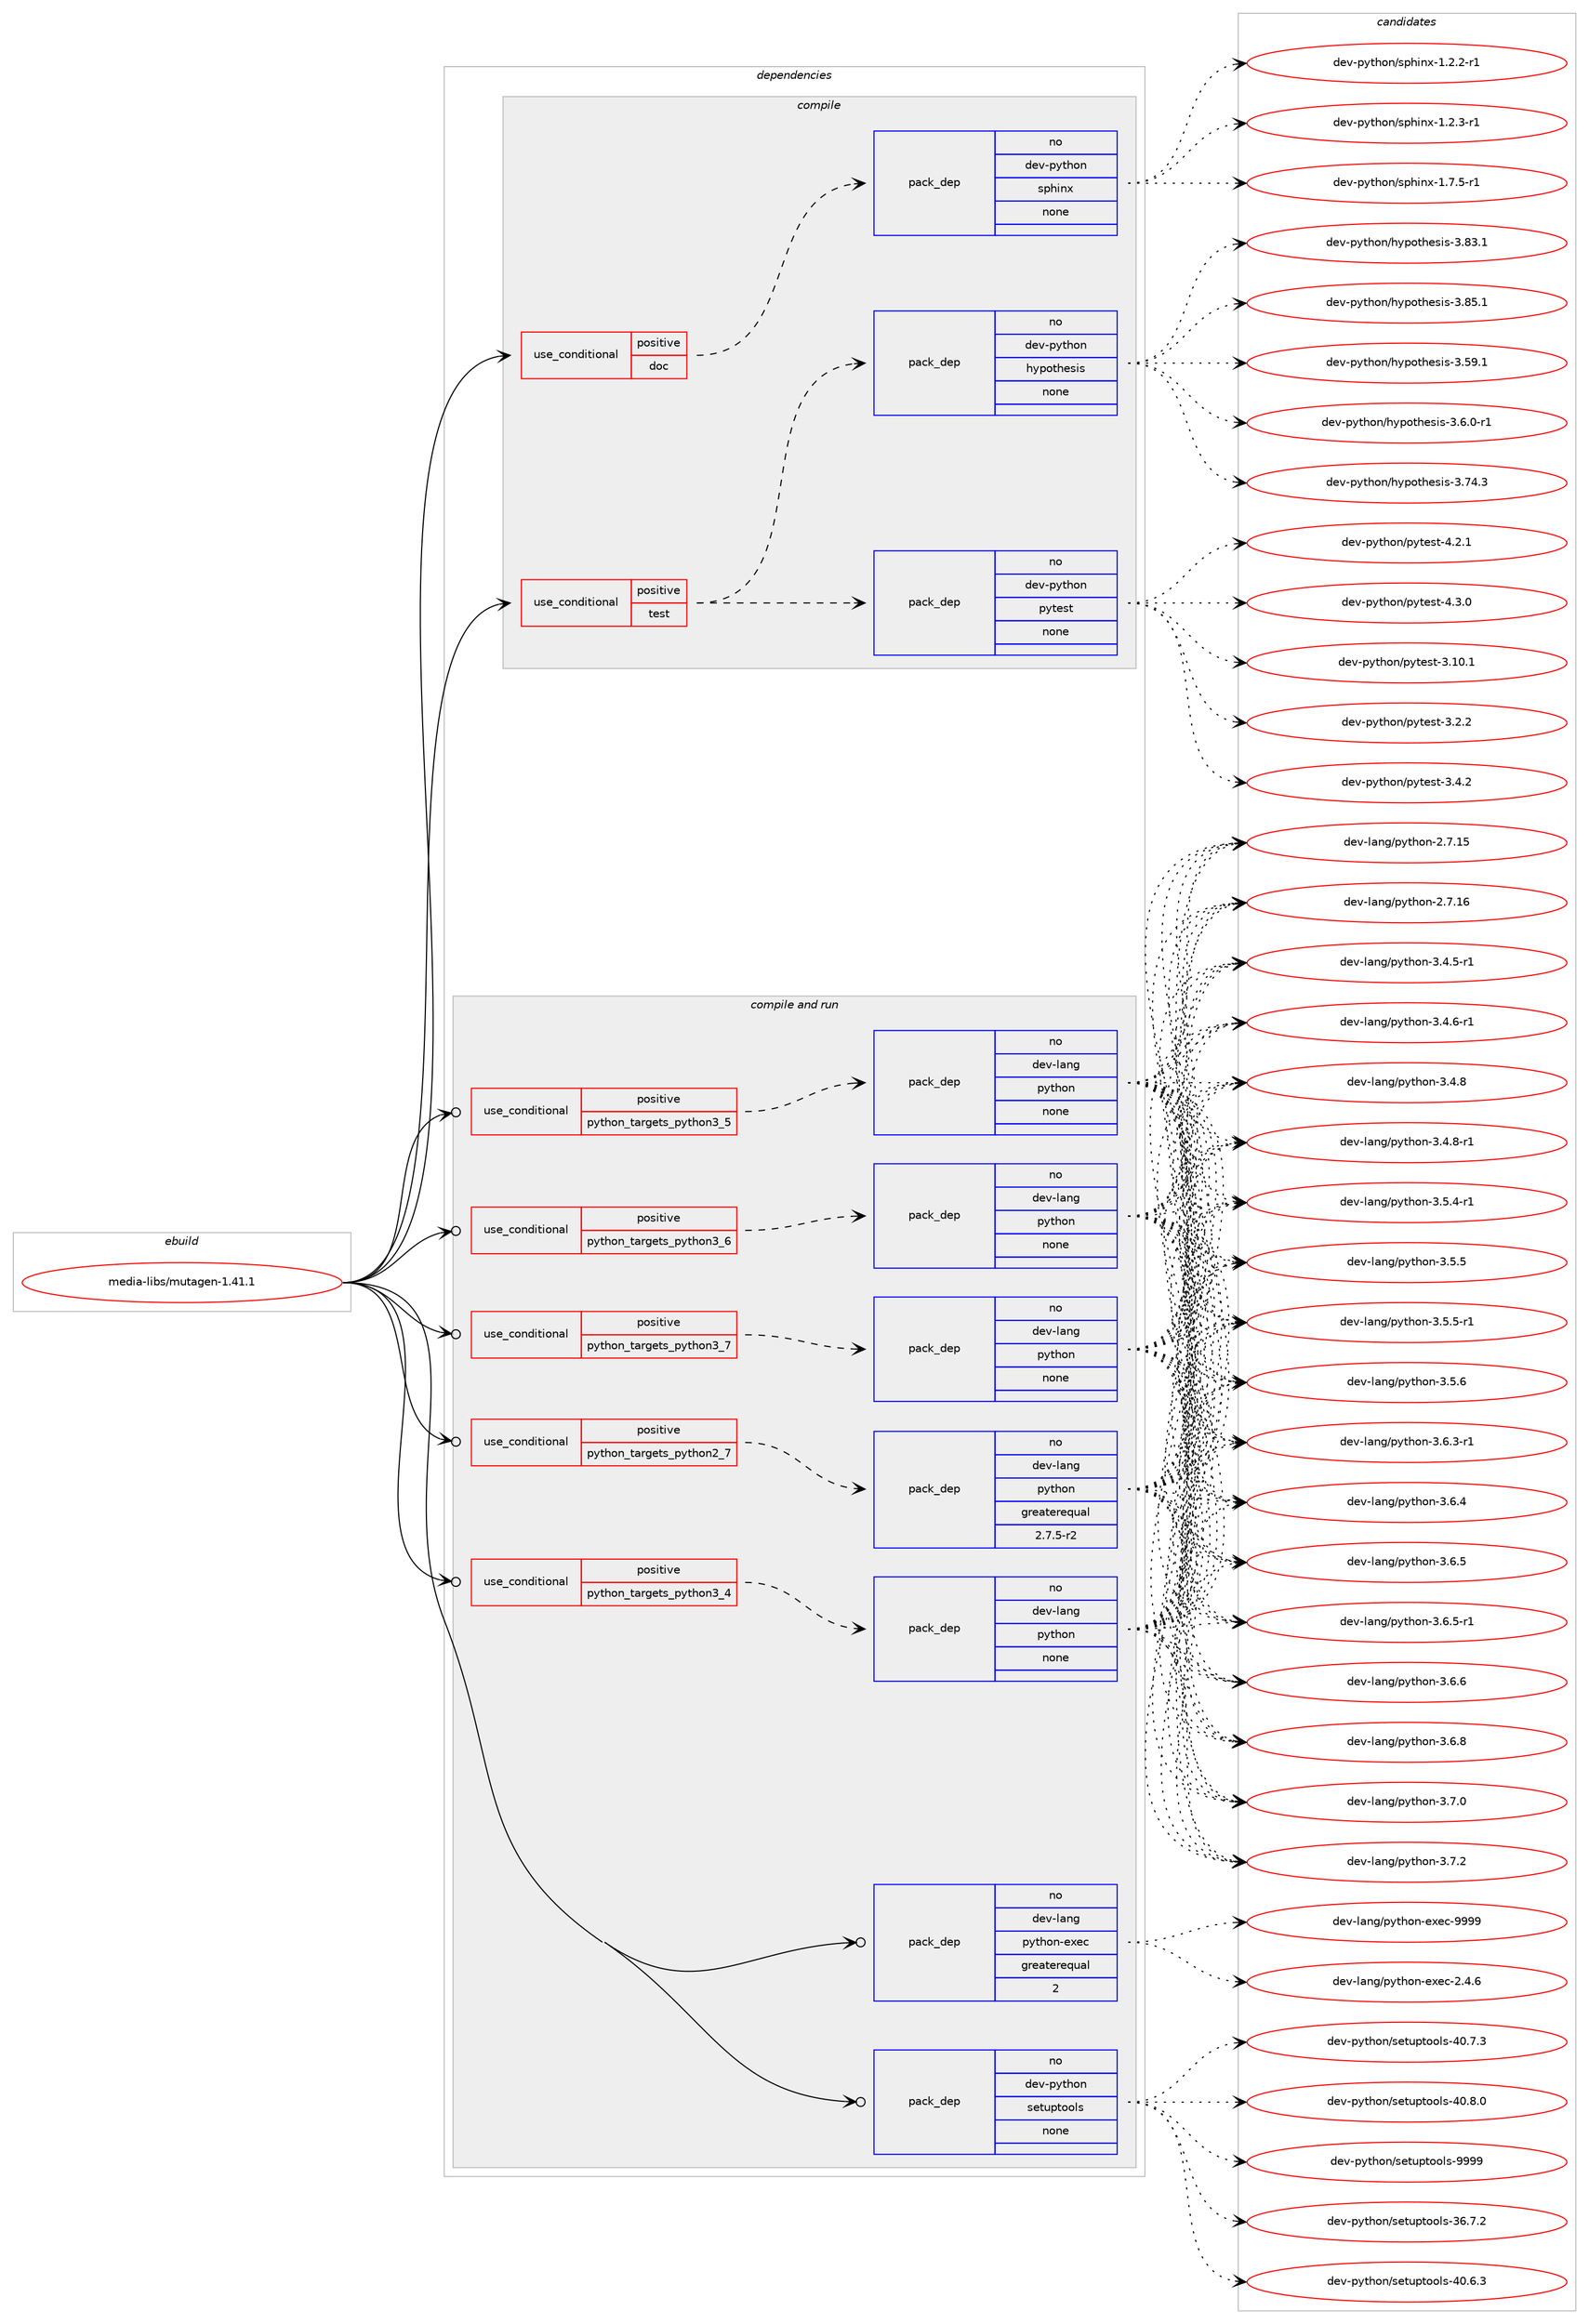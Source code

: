 digraph prolog {

# *************
# Graph options
# *************

newrank=true;
concentrate=true;
compound=true;
graph [rankdir=LR,fontname=Helvetica,fontsize=10,ranksep=1.5];#, ranksep=2.5, nodesep=0.2];
edge  [arrowhead=vee];
node  [fontname=Helvetica,fontsize=10];

# **********
# The ebuild
# **********

subgraph cluster_leftcol {
color=gray;
rank=same;
label=<<i>ebuild</i>>;
id [label="media-libs/mutagen-1.41.1", color=red, width=4, href="../media-libs/mutagen-1.41.1.svg"];
}

# ****************
# The dependencies
# ****************

subgraph cluster_midcol {
color=gray;
label=<<i>dependencies</i>>;
subgraph cluster_compile {
fillcolor="#eeeeee";
style=filled;
label=<<i>compile</i>>;
subgraph cond435502 {
dependency1616704 [label=<<TABLE BORDER="0" CELLBORDER="1" CELLSPACING="0" CELLPADDING="4"><TR><TD ROWSPAN="3" CELLPADDING="10">use_conditional</TD></TR><TR><TD>positive</TD></TR><TR><TD>doc</TD></TR></TABLE>>, shape=none, color=red];
subgraph pack1155162 {
dependency1616705 [label=<<TABLE BORDER="0" CELLBORDER="1" CELLSPACING="0" CELLPADDING="4" WIDTH="220"><TR><TD ROWSPAN="6" CELLPADDING="30">pack_dep</TD></TR><TR><TD WIDTH="110">no</TD></TR><TR><TD>dev-python</TD></TR><TR><TD>sphinx</TD></TR><TR><TD>none</TD></TR><TR><TD></TD></TR></TABLE>>, shape=none, color=blue];
}
dependency1616704:e -> dependency1616705:w [weight=20,style="dashed",arrowhead="vee"];
}
id:e -> dependency1616704:w [weight=20,style="solid",arrowhead="vee"];
subgraph cond435503 {
dependency1616706 [label=<<TABLE BORDER="0" CELLBORDER="1" CELLSPACING="0" CELLPADDING="4"><TR><TD ROWSPAN="3" CELLPADDING="10">use_conditional</TD></TR><TR><TD>positive</TD></TR><TR><TD>test</TD></TR></TABLE>>, shape=none, color=red];
subgraph pack1155163 {
dependency1616707 [label=<<TABLE BORDER="0" CELLBORDER="1" CELLSPACING="0" CELLPADDING="4" WIDTH="220"><TR><TD ROWSPAN="6" CELLPADDING="30">pack_dep</TD></TR><TR><TD WIDTH="110">no</TD></TR><TR><TD>dev-python</TD></TR><TR><TD>hypothesis</TD></TR><TR><TD>none</TD></TR><TR><TD></TD></TR></TABLE>>, shape=none, color=blue];
}
dependency1616706:e -> dependency1616707:w [weight=20,style="dashed",arrowhead="vee"];
subgraph pack1155164 {
dependency1616708 [label=<<TABLE BORDER="0" CELLBORDER="1" CELLSPACING="0" CELLPADDING="4" WIDTH="220"><TR><TD ROWSPAN="6" CELLPADDING="30">pack_dep</TD></TR><TR><TD WIDTH="110">no</TD></TR><TR><TD>dev-python</TD></TR><TR><TD>pytest</TD></TR><TR><TD>none</TD></TR><TR><TD></TD></TR></TABLE>>, shape=none, color=blue];
}
dependency1616706:e -> dependency1616708:w [weight=20,style="dashed",arrowhead="vee"];
}
id:e -> dependency1616706:w [weight=20,style="solid",arrowhead="vee"];
}
subgraph cluster_compileandrun {
fillcolor="#eeeeee";
style=filled;
label=<<i>compile and run</i>>;
subgraph cond435504 {
dependency1616709 [label=<<TABLE BORDER="0" CELLBORDER="1" CELLSPACING="0" CELLPADDING="4"><TR><TD ROWSPAN="3" CELLPADDING="10">use_conditional</TD></TR><TR><TD>positive</TD></TR><TR><TD>python_targets_python2_7</TD></TR></TABLE>>, shape=none, color=red];
subgraph pack1155165 {
dependency1616710 [label=<<TABLE BORDER="0" CELLBORDER="1" CELLSPACING="0" CELLPADDING="4" WIDTH="220"><TR><TD ROWSPAN="6" CELLPADDING="30">pack_dep</TD></TR><TR><TD WIDTH="110">no</TD></TR><TR><TD>dev-lang</TD></TR><TR><TD>python</TD></TR><TR><TD>greaterequal</TD></TR><TR><TD>2.7.5-r2</TD></TR></TABLE>>, shape=none, color=blue];
}
dependency1616709:e -> dependency1616710:w [weight=20,style="dashed",arrowhead="vee"];
}
id:e -> dependency1616709:w [weight=20,style="solid",arrowhead="odotvee"];
subgraph cond435505 {
dependency1616711 [label=<<TABLE BORDER="0" CELLBORDER="1" CELLSPACING="0" CELLPADDING="4"><TR><TD ROWSPAN="3" CELLPADDING="10">use_conditional</TD></TR><TR><TD>positive</TD></TR><TR><TD>python_targets_python3_4</TD></TR></TABLE>>, shape=none, color=red];
subgraph pack1155166 {
dependency1616712 [label=<<TABLE BORDER="0" CELLBORDER="1" CELLSPACING="0" CELLPADDING="4" WIDTH="220"><TR><TD ROWSPAN="6" CELLPADDING="30">pack_dep</TD></TR><TR><TD WIDTH="110">no</TD></TR><TR><TD>dev-lang</TD></TR><TR><TD>python</TD></TR><TR><TD>none</TD></TR><TR><TD></TD></TR></TABLE>>, shape=none, color=blue];
}
dependency1616711:e -> dependency1616712:w [weight=20,style="dashed",arrowhead="vee"];
}
id:e -> dependency1616711:w [weight=20,style="solid",arrowhead="odotvee"];
subgraph cond435506 {
dependency1616713 [label=<<TABLE BORDER="0" CELLBORDER="1" CELLSPACING="0" CELLPADDING="4"><TR><TD ROWSPAN="3" CELLPADDING="10">use_conditional</TD></TR><TR><TD>positive</TD></TR><TR><TD>python_targets_python3_5</TD></TR></TABLE>>, shape=none, color=red];
subgraph pack1155167 {
dependency1616714 [label=<<TABLE BORDER="0" CELLBORDER="1" CELLSPACING="0" CELLPADDING="4" WIDTH="220"><TR><TD ROWSPAN="6" CELLPADDING="30">pack_dep</TD></TR><TR><TD WIDTH="110">no</TD></TR><TR><TD>dev-lang</TD></TR><TR><TD>python</TD></TR><TR><TD>none</TD></TR><TR><TD></TD></TR></TABLE>>, shape=none, color=blue];
}
dependency1616713:e -> dependency1616714:w [weight=20,style="dashed",arrowhead="vee"];
}
id:e -> dependency1616713:w [weight=20,style="solid",arrowhead="odotvee"];
subgraph cond435507 {
dependency1616715 [label=<<TABLE BORDER="0" CELLBORDER="1" CELLSPACING="0" CELLPADDING="4"><TR><TD ROWSPAN="3" CELLPADDING="10">use_conditional</TD></TR><TR><TD>positive</TD></TR><TR><TD>python_targets_python3_6</TD></TR></TABLE>>, shape=none, color=red];
subgraph pack1155168 {
dependency1616716 [label=<<TABLE BORDER="0" CELLBORDER="1" CELLSPACING="0" CELLPADDING="4" WIDTH="220"><TR><TD ROWSPAN="6" CELLPADDING="30">pack_dep</TD></TR><TR><TD WIDTH="110">no</TD></TR><TR><TD>dev-lang</TD></TR><TR><TD>python</TD></TR><TR><TD>none</TD></TR><TR><TD></TD></TR></TABLE>>, shape=none, color=blue];
}
dependency1616715:e -> dependency1616716:w [weight=20,style="dashed",arrowhead="vee"];
}
id:e -> dependency1616715:w [weight=20,style="solid",arrowhead="odotvee"];
subgraph cond435508 {
dependency1616717 [label=<<TABLE BORDER="0" CELLBORDER="1" CELLSPACING="0" CELLPADDING="4"><TR><TD ROWSPAN="3" CELLPADDING="10">use_conditional</TD></TR><TR><TD>positive</TD></TR><TR><TD>python_targets_python3_7</TD></TR></TABLE>>, shape=none, color=red];
subgraph pack1155169 {
dependency1616718 [label=<<TABLE BORDER="0" CELLBORDER="1" CELLSPACING="0" CELLPADDING="4" WIDTH="220"><TR><TD ROWSPAN="6" CELLPADDING="30">pack_dep</TD></TR><TR><TD WIDTH="110">no</TD></TR><TR><TD>dev-lang</TD></TR><TR><TD>python</TD></TR><TR><TD>none</TD></TR><TR><TD></TD></TR></TABLE>>, shape=none, color=blue];
}
dependency1616717:e -> dependency1616718:w [weight=20,style="dashed",arrowhead="vee"];
}
id:e -> dependency1616717:w [weight=20,style="solid",arrowhead="odotvee"];
subgraph pack1155170 {
dependency1616719 [label=<<TABLE BORDER="0" CELLBORDER="1" CELLSPACING="0" CELLPADDING="4" WIDTH="220"><TR><TD ROWSPAN="6" CELLPADDING="30">pack_dep</TD></TR><TR><TD WIDTH="110">no</TD></TR><TR><TD>dev-lang</TD></TR><TR><TD>python-exec</TD></TR><TR><TD>greaterequal</TD></TR><TR><TD>2</TD></TR></TABLE>>, shape=none, color=blue];
}
id:e -> dependency1616719:w [weight=20,style="solid",arrowhead="odotvee"];
subgraph pack1155171 {
dependency1616720 [label=<<TABLE BORDER="0" CELLBORDER="1" CELLSPACING="0" CELLPADDING="4" WIDTH="220"><TR><TD ROWSPAN="6" CELLPADDING="30">pack_dep</TD></TR><TR><TD WIDTH="110">no</TD></TR><TR><TD>dev-python</TD></TR><TR><TD>setuptools</TD></TR><TR><TD>none</TD></TR><TR><TD></TD></TR></TABLE>>, shape=none, color=blue];
}
id:e -> dependency1616720:w [weight=20,style="solid",arrowhead="odotvee"];
}
subgraph cluster_run {
fillcolor="#eeeeee";
style=filled;
label=<<i>run</i>>;
}
}

# **************
# The candidates
# **************

subgraph cluster_choices {
rank=same;
color=gray;
label=<<i>candidates</i>>;

subgraph choice1155162 {
color=black;
nodesep=1;
choice10010111845112121116104111110471151121041051101204549465046504511449 [label="dev-python/sphinx-1.2.2-r1", color=red, width=4,href="../dev-python/sphinx-1.2.2-r1.svg"];
choice10010111845112121116104111110471151121041051101204549465046514511449 [label="dev-python/sphinx-1.2.3-r1", color=red, width=4,href="../dev-python/sphinx-1.2.3-r1.svg"];
choice10010111845112121116104111110471151121041051101204549465546534511449 [label="dev-python/sphinx-1.7.5-r1", color=red, width=4,href="../dev-python/sphinx-1.7.5-r1.svg"];
dependency1616705:e -> choice10010111845112121116104111110471151121041051101204549465046504511449:w [style=dotted,weight="100"];
dependency1616705:e -> choice10010111845112121116104111110471151121041051101204549465046514511449:w [style=dotted,weight="100"];
dependency1616705:e -> choice10010111845112121116104111110471151121041051101204549465546534511449:w [style=dotted,weight="100"];
}
subgraph choice1155163 {
color=black;
nodesep=1;
choice100101118451121211161041111104710412111211111610410111510511545514653574649 [label="dev-python/hypothesis-3.59.1", color=red, width=4,href="../dev-python/hypothesis-3.59.1.svg"];
choice10010111845112121116104111110471041211121111161041011151051154551465446484511449 [label="dev-python/hypothesis-3.6.0-r1", color=red, width=4,href="../dev-python/hypothesis-3.6.0-r1.svg"];
choice100101118451121211161041111104710412111211111610410111510511545514655524651 [label="dev-python/hypothesis-3.74.3", color=red, width=4,href="../dev-python/hypothesis-3.74.3.svg"];
choice100101118451121211161041111104710412111211111610410111510511545514656514649 [label="dev-python/hypothesis-3.83.1", color=red, width=4,href="../dev-python/hypothesis-3.83.1.svg"];
choice100101118451121211161041111104710412111211111610410111510511545514656534649 [label="dev-python/hypothesis-3.85.1", color=red, width=4,href="../dev-python/hypothesis-3.85.1.svg"];
dependency1616707:e -> choice100101118451121211161041111104710412111211111610410111510511545514653574649:w [style=dotted,weight="100"];
dependency1616707:e -> choice10010111845112121116104111110471041211121111161041011151051154551465446484511449:w [style=dotted,weight="100"];
dependency1616707:e -> choice100101118451121211161041111104710412111211111610410111510511545514655524651:w [style=dotted,weight="100"];
dependency1616707:e -> choice100101118451121211161041111104710412111211111610410111510511545514656514649:w [style=dotted,weight="100"];
dependency1616707:e -> choice100101118451121211161041111104710412111211111610410111510511545514656534649:w [style=dotted,weight="100"];
}
subgraph choice1155164 {
color=black;
nodesep=1;
choice100101118451121211161041111104711212111610111511645514649484649 [label="dev-python/pytest-3.10.1", color=red, width=4,href="../dev-python/pytest-3.10.1.svg"];
choice1001011184511212111610411111047112121116101115116455146504650 [label="dev-python/pytest-3.2.2", color=red, width=4,href="../dev-python/pytest-3.2.2.svg"];
choice1001011184511212111610411111047112121116101115116455146524650 [label="dev-python/pytest-3.4.2", color=red, width=4,href="../dev-python/pytest-3.4.2.svg"];
choice1001011184511212111610411111047112121116101115116455246504649 [label="dev-python/pytest-4.2.1", color=red, width=4,href="../dev-python/pytest-4.2.1.svg"];
choice1001011184511212111610411111047112121116101115116455246514648 [label="dev-python/pytest-4.3.0", color=red, width=4,href="../dev-python/pytest-4.3.0.svg"];
dependency1616708:e -> choice100101118451121211161041111104711212111610111511645514649484649:w [style=dotted,weight="100"];
dependency1616708:e -> choice1001011184511212111610411111047112121116101115116455146504650:w [style=dotted,weight="100"];
dependency1616708:e -> choice1001011184511212111610411111047112121116101115116455146524650:w [style=dotted,weight="100"];
dependency1616708:e -> choice1001011184511212111610411111047112121116101115116455246504649:w [style=dotted,weight="100"];
dependency1616708:e -> choice1001011184511212111610411111047112121116101115116455246514648:w [style=dotted,weight="100"];
}
subgraph choice1155165 {
color=black;
nodesep=1;
choice10010111845108971101034711212111610411111045504655464953 [label="dev-lang/python-2.7.15", color=red, width=4,href="../dev-lang/python-2.7.15.svg"];
choice10010111845108971101034711212111610411111045504655464954 [label="dev-lang/python-2.7.16", color=red, width=4,href="../dev-lang/python-2.7.16.svg"];
choice1001011184510897110103471121211161041111104551465246534511449 [label="dev-lang/python-3.4.5-r1", color=red, width=4,href="../dev-lang/python-3.4.5-r1.svg"];
choice1001011184510897110103471121211161041111104551465246544511449 [label="dev-lang/python-3.4.6-r1", color=red, width=4,href="../dev-lang/python-3.4.6-r1.svg"];
choice100101118451089711010347112121116104111110455146524656 [label="dev-lang/python-3.4.8", color=red, width=4,href="../dev-lang/python-3.4.8.svg"];
choice1001011184510897110103471121211161041111104551465246564511449 [label="dev-lang/python-3.4.8-r1", color=red, width=4,href="../dev-lang/python-3.4.8-r1.svg"];
choice1001011184510897110103471121211161041111104551465346524511449 [label="dev-lang/python-3.5.4-r1", color=red, width=4,href="../dev-lang/python-3.5.4-r1.svg"];
choice100101118451089711010347112121116104111110455146534653 [label="dev-lang/python-3.5.5", color=red, width=4,href="../dev-lang/python-3.5.5.svg"];
choice1001011184510897110103471121211161041111104551465346534511449 [label="dev-lang/python-3.5.5-r1", color=red, width=4,href="../dev-lang/python-3.5.5-r1.svg"];
choice100101118451089711010347112121116104111110455146534654 [label="dev-lang/python-3.5.6", color=red, width=4,href="../dev-lang/python-3.5.6.svg"];
choice1001011184510897110103471121211161041111104551465446514511449 [label="dev-lang/python-3.6.3-r1", color=red, width=4,href="../dev-lang/python-3.6.3-r1.svg"];
choice100101118451089711010347112121116104111110455146544652 [label="dev-lang/python-3.6.4", color=red, width=4,href="../dev-lang/python-3.6.4.svg"];
choice100101118451089711010347112121116104111110455146544653 [label="dev-lang/python-3.6.5", color=red, width=4,href="../dev-lang/python-3.6.5.svg"];
choice1001011184510897110103471121211161041111104551465446534511449 [label="dev-lang/python-3.6.5-r1", color=red, width=4,href="../dev-lang/python-3.6.5-r1.svg"];
choice100101118451089711010347112121116104111110455146544654 [label="dev-lang/python-3.6.6", color=red, width=4,href="../dev-lang/python-3.6.6.svg"];
choice100101118451089711010347112121116104111110455146544656 [label="dev-lang/python-3.6.8", color=red, width=4,href="../dev-lang/python-3.6.8.svg"];
choice100101118451089711010347112121116104111110455146554648 [label="dev-lang/python-3.7.0", color=red, width=4,href="../dev-lang/python-3.7.0.svg"];
choice100101118451089711010347112121116104111110455146554650 [label="dev-lang/python-3.7.2", color=red, width=4,href="../dev-lang/python-3.7.2.svg"];
dependency1616710:e -> choice10010111845108971101034711212111610411111045504655464953:w [style=dotted,weight="100"];
dependency1616710:e -> choice10010111845108971101034711212111610411111045504655464954:w [style=dotted,weight="100"];
dependency1616710:e -> choice1001011184510897110103471121211161041111104551465246534511449:w [style=dotted,weight="100"];
dependency1616710:e -> choice1001011184510897110103471121211161041111104551465246544511449:w [style=dotted,weight="100"];
dependency1616710:e -> choice100101118451089711010347112121116104111110455146524656:w [style=dotted,weight="100"];
dependency1616710:e -> choice1001011184510897110103471121211161041111104551465246564511449:w [style=dotted,weight="100"];
dependency1616710:e -> choice1001011184510897110103471121211161041111104551465346524511449:w [style=dotted,weight="100"];
dependency1616710:e -> choice100101118451089711010347112121116104111110455146534653:w [style=dotted,weight="100"];
dependency1616710:e -> choice1001011184510897110103471121211161041111104551465346534511449:w [style=dotted,weight="100"];
dependency1616710:e -> choice100101118451089711010347112121116104111110455146534654:w [style=dotted,weight="100"];
dependency1616710:e -> choice1001011184510897110103471121211161041111104551465446514511449:w [style=dotted,weight="100"];
dependency1616710:e -> choice100101118451089711010347112121116104111110455146544652:w [style=dotted,weight="100"];
dependency1616710:e -> choice100101118451089711010347112121116104111110455146544653:w [style=dotted,weight="100"];
dependency1616710:e -> choice1001011184510897110103471121211161041111104551465446534511449:w [style=dotted,weight="100"];
dependency1616710:e -> choice100101118451089711010347112121116104111110455146544654:w [style=dotted,weight="100"];
dependency1616710:e -> choice100101118451089711010347112121116104111110455146544656:w [style=dotted,weight="100"];
dependency1616710:e -> choice100101118451089711010347112121116104111110455146554648:w [style=dotted,weight="100"];
dependency1616710:e -> choice100101118451089711010347112121116104111110455146554650:w [style=dotted,weight="100"];
}
subgraph choice1155166 {
color=black;
nodesep=1;
choice10010111845108971101034711212111610411111045504655464953 [label="dev-lang/python-2.7.15", color=red, width=4,href="../dev-lang/python-2.7.15.svg"];
choice10010111845108971101034711212111610411111045504655464954 [label="dev-lang/python-2.7.16", color=red, width=4,href="../dev-lang/python-2.7.16.svg"];
choice1001011184510897110103471121211161041111104551465246534511449 [label="dev-lang/python-3.4.5-r1", color=red, width=4,href="../dev-lang/python-3.4.5-r1.svg"];
choice1001011184510897110103471121211161041111104551465246544511449 [label="dev-lang/python-3.4.6-r1", color=red, width=4,href="../dev-lang/python-3.4.6-r1.svg"];
choice100101118451089711010347112121116104111110455146524656 [label="dev-lang/python-3.4.8", color=red, width=4,href="../dev-lang/python-3.4.8.svg"];
choice1001011184510897110103471121211161041111104551465246564511449 [label="dev-lang/python-3.4.8-r1", color=red, width=4,href="../dev-lang/python-3.4.8-r1.svg"];
choice1001011184510897110103471121211161041111104551465346524511449 [label="dev-lang/python-3.5.4-r1", color=red, width=4,href="../dev-lang/python-3.5.4-r1.svg"];
choice100101118451089711010347112121116104111110455146534653 [label="dev-lang/python-3.5.5", color=red, width=4,href="../dev-lang/python-3.5.5.svg"];
choice1001011184510897110103471121211161041111104551465346534511449 [label="dev-lang/python-3.5.5-r1", color=red, width=4,href="../dev-lang/python-3.5.5-r1.svg"];
choice100101118451089711010347112121116104111110455146534654 [label="dev-lang/python-3.5.6", color=red, width=4,href="../dev-lang/python-3.5.6.svg"];
choice1001011184510897110103471121211161041111104551465446514511449 [label="dev-lang/python-3.6.3-r1", color=red, width=4,href="../dev-lang/python-3.6.3-r1.svg"];
choice100101118451089711010347112121116104111110455146544652 [label="dev-lang/python-3.6.4", color=red, width=4,href="../dev-lang/python-3.6.4.svg"];
choice100101118451089711010347112121116104111110455146544653 [label="dev-lang/python-3.6.5", color=red, width=4,href="../dev-lang/python-3.6.5.svg"];
choice1001011184510897110103471121211161041111104551465446534511449 [label="dev-lang/python-3.6.5-r1", color=red, width=4,href="../dev-lang/python-3.6.5-r1.svg"];
choice100101118451089711010347112121116104111110455146544654 [label="dev-lang/python-3.6.6", color=red, width=4,href="../dev-lang/python-3.6.6.svg"];
choice100101118451089711010347112121116104111110455146544656 [label="dev-lang/python-3.6.8", color=red, width=4,href="../dev-lang/python-3.6.8.svg"];
choice100101118451089711010347112121116104111110455146554648 [label="dev-lang/python-3.7.0", color=red, width=4,href="../dev-lang/python-3.7.0.svg"];
choice100101118451089711010347112121116104111110455146554650 [label="dev-lang/python-3.7.2", color=red, width=4,href="../dev-lang/python-3.7.2.svg"];
dependency1616712:e -> choice10010111845108971101034711212111610411111045504655464953:w [style=dotted,weight="100"];
dependency1616712:e -> choice10010111845108971101034711212111610411111045504655464954:w [style=dotted,weight="100"];
dependency1616712:e -> choice1001011184510897110103471121211161041111104551465246534511449:w [style=dotted,weight="100"];
dependency1616712:e -> choice1001011184510897110103471121211161041111104551465246544511449:w [style=dotted,weight="100"];
dependency1616712:e -> choice100101118451089711010347112121116104111110455146524656:w [style=dotted,weight="100"];
dependency1616712:e -> choice1001011184510897110103471121211161041111104551465246564511449:w [style=dotted,weight="100"];
dependency1616712:e -> choice1001011184510897110103471121211161041111104551465346524511449:w [style=dotted,weight="100"];
dependency1616712:e -> choice100101118451089711010347112121116104111110455146534653:w [style=dotted,weight="100"];
dependency1616712:e -> choice1001011184510897110103471121211161041111104551465346534511449:w [style=dotted,weight="100"];
dependency1616712:e -> choice100101118451089711010347112121116104111110455146534654:w [style=dotted,weight="100"];
dependency1616712:e -> choice1001011184510897110103471121211161041111104551465446514511449:w [style=dotted,weight="100"];
dependency1616712:e -> choice100101118451089711010347112121116104111110455146544652:w [style=dotted,weight="100"];
dependency1616712:e -> choice100101118451089711010347112121116104111110455146544653:w [style=dotted,weight="100"];
dependency1616712:e -> choice1001011184510897110103471121211161041111104551465446534511449:w [style=dotted,weight="100"];
dependency1616712:e -> choice100101118451089711010347112121116104111110455146544654:w [style=dotted,weight="100"];
dependency1616712:e -> choice100101118451089711010347112121116104111110455146544656:w [style=dotted,weight="100"];
dependency1616712:e -> choice100101118451089711010347112121116104111110455146554648:w [style=dotted,weight="100"];
dependency1616712:e -> choice100101118451089711010347112121116104111110455146554650:w [style=dotted,weight="100"];
}
subgraph choice1155167 {
color=black;
nodesep=1;
choice10010111845108971101034711212111610411111045504655464953 [label="dev-lang/python-2.7.15", color=red, width=4,href="../dev-lang/python-2.7.15.svg"];
choice10010111845108971101034711212111610411111045504655464954 [label="dev-lang/python-2.7.16", color=red, width=4,href="../dev-lang/python-2.7.16.svg"];
choice1001011184510897110103471121211161041111104551465246534511449 [label="dev-lang/python-3.4.5-r1", color=red, width=4,href="../dev-lang/python-3.4.5-r1.svg"];
choice1001011184510897110103471121211161041111104551465246544511449 [label="dev-lang/python-3.4.6-r1", color=red, width=4,href="../dev-lang/python-3.4.6-r1.svg"];
choice100101118451089711010347112121116104111110455146524656 [label="dev-lang/python-3.4.8", color=red, width=4,href="../dev-lang/python-3.4.8.svg"];
choice1001011184510897110103471121211161041111104551465246564511449 [label="dev-lang/python-3.4.8-r1", color=red, width=4,href="../dev-lang/python-3.4.8-r1.svg"];
choice1001011184510897110103471121211161041111104551465346524511449 [label="dev-lang/python-3.5.4-r1", color=red, width=4,href="../dev-lang/python-3.5.4-r1.svg"];
choice100101118451089711010347112121116104111110455146534653 [label="dev-lang/python-3.5.5", color=red, width=4,href="../dev-lang/python-3.5.5.svg"];
choice1001011184510897110103471121211161041111104551465346534511449 [label="dev-lang/python-3.5.5-r1", color=red, width=4,href="../dev-lang/python-3.5.5-r1.svg"];
choice100101118451089711010347112121116104111110455146534654 [label="dev-lang/python-3.5.6", color=red, width=4,href="../dev-lang/python-3.5.6.svg"];
choice1001011184510897110103471121211161041111104551465446514511449 [label="dev-lang/python-3.6.3-r1", color=red, width=4,href="../dev-lang/python-3.6.3-r1.svg"];
choice100101118451089711010347112121116104111110455146544652 [label="dev-lang/python-3.6.4", color=red, width=4,href="../dev-lang/python-3.6.4.svg"];
choice100101118451089711010347112121116104111110455146544653 [label="dev-lang/python-3.6.5", color=red, width=4,href="../dev-lang/python-3.6.5.svg"];
choice1001011184510897110103471121211161041111104551465446534511449 [label="dev-lang/python-3.6.5-r1", color=red, width=4,href="../dev-lang/python-3.6.5-r1.svg"];
choice100101118451089711010347112121116104111110455146544654 [label="dev-lang/python-3.6.6", color=red, width=4,href="../dev-lang/python-3.6.6.svg"];
choice100101118451089711010347112121116104111110455146544656 [label="dev-lang/python-3.6.8", color=red, width=4,href="../dev-lang/python-3.6.8.svg"];
choice100101118451089711010347112121116104111110455146554648 [label="dev-lang/python-3.7.0", color=red, width=4,href="../dev-lang/python-3.7.0.svg"];
choice100101118451089711010347112121116104111110455146554650 [label="dev-lang/python-3.7.2", color=red, width=4,href="../dev-lang/python-3.7.2.svg"];
dependency1616714:e -> choice10010111845108971101034711212111610411111045504655464953:w [style=dotted,weight="100"];
dependency1616714:e -> choice10010111845108971101034711212111610411111045504655464954:w [style=dotted,weight="100"];
dependency1616714:e -> choice1001011184510897110103471121211161041111104551465246534511449:w [style=dotted,weight="100"];
dependency1616714:e -> choice1001011184510897110103471121211161041111104551465246544511449:w [style=dotted,weight="100"];
dependency1616714:e -> choice100101118451089711010347112121116104111110455146524656:w [style=dotted,weight="100"];
dependency1616714:e -> choice1001011184510897110103471121211161041111104551465246564511449:w [style=dotted,weight="100"];
dependency1616714:e -> choice1001011184510897110103471121211161041111104551465346524511449:w [style=dotted,weight="100"];
dependency1616714:e -> choice100101118451089711010347112121116104111110455146534653:w [style=dotted,weight="100"];
dependency1616714:e -> choice1001011184510897110103471121211161041111104551465346534511449:w [style=dotted,weight="100"];
dependency1616714:e -> choice100101118451089711010347112121116104111110455146534654:w [style=dotted,weight="100"];
dependency1616714:e -> choice1001011184510897110103471121211161041111104551465446514511449:w [style=dotted,weight="100"];
dependency1616714:e -> choice100101118451089711010347112121116104111110455146544652:w [style=dotted,weight="100"];
dependency1616714:e -> choice100101118451089711010347112121116104111110455146544653:w [style=dotted,weight="100"];
dependency1616714:e -> choice1001011184510897110103471121211161041111104551465446534511449:w [style=dotted,weight="100"];
dependency1616714:e -> choice100101118451089711010347112121116104111110455146544654:w [style=dotted,weight="100"];
dependency1616714:e -> choice100101118451089711010347112121116104111110455146544656:w [style=dotted,weight="100"];
dependency1616714:e -> choice100101118451089711010347112121116104111110455146554648:w [style=dotted,weight="100"];
dependency1616714:e -> choice100101118451089711010347112121116104111110455146554650:w [style=dotted,weight="100"];
}
subgraph choice1155168 {
color=black;
nodesep=1;
choice10010111845108971101034711212111610411111045504655464953 [label="dev-lang/python-2.7.15", color=red, width=4,href="../dev-lang/python-2.7.15.svg"];
choice10010111845108971101034711212111610411111045504655464954 [label="dev-lang/python-2.7.16", color=red, width=4,href="../dev-lang/python-2.7.16.svg"];
choice1001011184510897110103471121211161041111104551465246534511449 [label="dev-lang/python-3.4.5-r1", color=red, width=4,href="../dev-lang/python-3.4.5-r1.svg"];
choice1001011184510897110103471121211161041111104551465246544511449 [label="dev-lang/python-3.4.6-r1", color=red, width=4,href="../dev-lang/python-3.4.6-r1.svg"];
choice100101118451089711010347112121116104111110455146524656 [label="dev-lang/python-3.4.8", color=red, width=4,href="../dev-lang/python-3.4.8.svg"];
choice1001011184510897110103471121211161041111104551465246564511449 [label="dev-lang/python-3.4.8-r1", color=red, width=4,href="../dev-lang/python-3.4.8-r1.svg"];
choice1001011184510897110103471121211161041111104551465346524511449 [label="dev-lang/python-3.5.4-r1", color=red, width=4,href="../dev-lang/python-3.5.4-r1.svg"];
choice100101118451089711010347112121116104111110455146534653 [label="dev-lang/python-3.5.5", color=red, width=4,href="../dev-lang/python-3.5.5.svg"];
choice1001011184510897110103471121211161041111104551465346534511449 [label="dev-lang/python-3.5.5-r1", color=red, width=4,href="../dev-lang/python-3.5.5-r1.svg"];
choice100101118451089711010347112121116104111110455146534654 [label="dev-lang/python-3.5.6", color=red, width=4,href="../dev-lang/python-3.5.6.svg"];
choice1001011184510897110103471121211161041111104551465446514511449 [label="dev-lang/python-3.6.3-r1", color=red, width=4,href="../dev-lang/python-3.6.3-r1.svg"];
choice100101118451089711010347112121116104111110455146544652 [label="dev-lang/python-3.6.4", color=red, width=4,href="../dev-lang/python-3.6.4.svg"];
choice100101118451089711010347112121116104111110455146544653 [label="dev-lang/python-3.6.5", color=red, width=4,href="../dev-lang/python-3.6.5.svg"];
choice1001011184510897110103471121211161041111104551465446534511449 [label="dev-lang/python-3.6.5-r1", color=red, width=4,href="../dev-lang/python-3.6.5-r1.svg"];
choice100101118451089711010347112121116104111110455146544654 [label="dev-lang/python-3.6.6", color=red, width=4,href="../dev-lang/python-3.6.6.svg"];
choice100101118451089711010347112121116104111110455146544656 [label="dev-lang/python-3.6.8", color=red, width=4,href="../dev-lang/python-3.6.8.svg"];
choice100101118451089711010347112121116104111110455146554648 [label="dev-lang/python-3.7.0", color=red, width=4,href="../dev-lang/python-3.7.0.svg"];
choice100101118451089711010347112121116104111110455146554650 [label="dev-lang/python-3.7.2", color=red, width=4,href="../dev-lang/python-3.7.2.svg"];
dependency1616716:e -> choice10010111845108971101034711212111610411111045504655464953:w [style=dotted,weight="100"];
dependency1616716:e -> choice10010111845108971101034711212111610411111045504655464954:w [style=dotted,weight="100"];
dependency1616716:e -> choice1001011184510897110103471121211161041111104551465246534511449:w [style=dotted,weight="100"];
dependency1616716:e -> choice1001011184510897110103471121211161041111104551465246544511449:w [style=dotted,weight="100"];
dependency1616716:e -> choice100101118451089711010347112121116104111110455146524656:w [style=dotted,weight="100"];
dependency1616716:e -> choice1001011184510897110103471121211161041111104551465246564511449:w [style=dotted,weight="100"];
dependency1616716:e -> choice1001011184510897110103471121211161041111104551465346524511449:w [style=dotted,weight="100"];
dependency1616716:e -> choice100101118451089711010347112121116104111110455146534653:w [style=dotted,weight="100"];
dependency1616716:e -> choice1001011184510897110103471121211161041111104551465346534511449:w [style=dotted,weight="100"];
dependency1616716:e -> choice100101118451089711010347112121116104111110455146534654:w [style=dotted,weight="100"];
dependency1616716:e -> choice1001011184510897110103471121211161041111104551465446514511449:w [style=dotted,weight="100"];
dependency1616716:e -> choice100101118451089711010347112121116104111110455146544652:w [style=dotted,weight="100"];
dependency1616716:e -> choice100101118451089711010347112121116104111110455146544653:w [style=dotted,weight="100"];
dependency1616716:e -> choice1001011184510897110103471121211161041111104551465446534511449:w [style=dotted,weight="100"];
dependency1616716:e -> choice100101118451089711010347112121116104111110455146544654:w [style=dotted,weight="100"];
dependency1616716:e -> choice100101118451089711010347112121116104111110455146544656:w [style=dotted,weight="100"];
dependency1616716:e -> choice100101118451089711010347112121116104111110455146554648:w [style=dotted,weight="100"];
dependency1616716:e -> choice100101118451089711010347112121116104111110455146554650:w [style=dotted,weight="100"];
}
subgraph choice1155169 {
color=black;
nodesep=1;
choice10010111845108971101034711212111610411111045504655464953 [label="dev-lang/python-2.7.15", color=red, width=4,href="../dev-lang/python-2.7.15.svg"];
choice10010111845108971101034711212111610411111045504655464954 [label="dev-lang/python-2.7.16", color=red, width=4,href="../dev-lang/python-2.7.16.svg"];
choice1001011184510897110103471121211161041111104551465246534511449 [label="dev-lang/python-3.4.5-r1", color=red, width=4,href="../dev-lang/python-3.4.5-r1.svg"];
choice1001011184510897110103471121211161041111104551465246544511449 [label="dev-lang/python-3.4.6-r1", color=red, width=4,href="../dev-lang/python-3.4.6-r1.svg"];
choice100101118451089711010347112121116104111110455146524656 [label="dev-lang/python-3.4.8", color=red, width=4,href="../dev-lang/python-3.4.8.svg"];
choice1001011184510897110103471121211161041111104551465246564511449 [label="dev-lang/python-3.4.8-r1", color=red, width=4,href="../dev-lang/python-3.4.8-r1.svg"];
choice1001011184510897110103471121211161041111104551465346524511449 [label="dev-lang/python-3.5.4-r1", color=red, width=4,href="../dev-lang/python-3.5.4-r1.svg"];
choice100101118451089711010347112121116104111110455146534653 [label="dev-lang/python-3.5.5", color=red, width=4,href="../dev-lang/python-3.5.5.svg"];
choice1001011184510897110103471121211161041111104551465346534511449 [label="dev-lang/python-3.5.5-r1", color=red, width=4,href="../dev-lang/python-3.5.5-r1.svg"];
choice100101118451089711010347112121116104111110455146534654 [label="dev-lang/python-3.5.6", color=red, width=4,href="../dev-lang/python-3.5.6.svg"];
choice1001011184510897110103471121211161041111104551465446514511449 [label="dev-lang/python-3.6.3-r1", color=red, width=4,href="../dev-lang/python-3.6.3-r1.svg"];
choice100101118451089711010347112121116104111110455146544652 [label="dev-lang/python-3.6.4", color=red, width=4,href="../dev-lang/python-3.6.4.svg"];
choice100101118451089711010347112121116104111110455146544653 [label="dev-lang/python-3.6.5", color=red, width=4,href="../dev-lang/python-3.6.5.svg"];
choice1001011184510897110103471121211161041111104551465446534511449 [label="dev-lang/python-3.6.5-r1", color=red, width=4,href="../dev-lang/python-3.6.5-r1.svg"];
choice100101118451089711010347112121116104111110455146544654 [label="dev-lang/python-3.6.6", color=red, width=4,href="../dev-lang/python-3.6.6.svg"];
choice100101118451089711010347112121116104111110455146544656 [label="dev-lang/python-3.6.8", color=red, width=4,href="../dev-lang/python-3.6.8.svg"];
choice100101118451089711010347112121116104111110455146554648 [label="dev-lang/python-3.7.0", color=red, width=4,href="../dev-lang/python-3.7.0.svg"];
choice100101118451089711010347112121116104111110455146554650 [label="dev-lang/python-3.7.2", color=red, width=4,href="../dev-lang/python-3.7.2.svg"];
dependency1616718:e -> choice10010111845108971101034711212111610411111045504655464953:w [style=dotted,weight="100"];
dependency1616718:e -> choice10010111845108971101034711212111610411111045504655464954:w [style=dotted,weight="100"];
dependency1616718:e -> choice1001011184510897110103471121211161041111104551465246534511449:w [style=dotted,weight="100"];
dependency1616718:e -> choice1001011184510897110103471121211161041111104551465246544511449:w [style=dotted,weight="100"];
dependency1616718:e -> choice100101118451089711010347112121116104111110455146524656:w [style=dotted,weight="100"];
dependency1616718:e -> choice1001011184510897110103471121211161041111104551465246564511449:w [style=dotted,weight="100"];
dependency1616718:e -> choice1001011184510897110103471121211161041111104551465346524511449:w [style=dotted,weight="100"];
dependency1616718:e -> choice100101118451089711010347112121116104111110455146534653:w [style=dotted,weight="100"];
dependency1616718:e -> choice1001011184510897110103471121211161041111104551465346534511449:w [style=dotted,weight="100"];
dependency1616718:e -> choice100101118451089711010347112121116104111110455146534654:w [style=dotted,weight="100"];
dependency1616718:e -> choice1001011184510897110103471121211161041111104551465446514511449:w [style=dotted,weight="100"];
dependency1616718:e -> choice100101118451089711010347112121116104111110455146544652:w [style=dotted,weight="100"];
dependency1616718:e -> choice100101118451089711010347112121116104111110455146544653:w [style=dotted,weight="100"];
dependency1616718:e -> choice1001011184510897110103471121211161041111104551465446534511449:w [style=dotted,weight="100"];
dependency1616718:e -> choice100101118451089711010347112121116104111110455146544654:w [style=dotted,weight="100"];
dependency1616718:e -> choice100101118451089711010347112121116104111110455146544656:w [style=dotted,weight="100"];
dependency1616718:e -> choice100101118451089711010347112121116104111110455146554648:w [style=dotted,weight="100"];
dependency1616718:e -> choice100101118451089711010347112121116104111110455146554650:w [style=dotted,weight="100"];
}
subgraph choice1155170 {
color=black;
nodesep=1;
choice1001011184510897110103471121211161041111104510112010199455046524654 [label="dev-lang/python-exec-2.4.6", color=red, width=4,href="../dev-lang/python-exec-2.4.6.svg"];
choice10010111845108971101034711212111610411111045101120101994557575757 [label="dev-lang/python-exec-9999", color=red, width=4,href="../dev-lang/python-exec-9999.svg"];
dependency1616719:e -> choice1001011184510897110103471121211161041111104510112010199455046524654:w [style=dotted,weight="100"];
dependency1616719:e -> choice10010111845108971101034711212111610411111045101120101994557575757:w [style=dotted,weight="100"];
}
subgraph choice1155171 {
color=black;
nodesep=1;
choice100101118451121211161041111104711510111611711211611111110811545515446554650 [label="dev-python/setuptools-36.7.2", color=red, width=4,href="../dev-python/setuptools-36.7.2.svg"];
choice100101118451121211161041111104711510111611711211611111110811545524846544651 [label="dev-python/setuptools-40.6.3", color=red, width=4,href="../dev-python/setuptools-40.6.3.svg"];
choice100101118451121211161041111104711510111611711211611111110811545524846554651 [label="dev-python/setuptools-40.7.3", color=red, width=4,href="../dev-python/setuptools-40.7.3.svg"];
choice100101118451121211161041111104711510111611711211611111110811545524846564648 [label="dev-python/setuptools-40.8.0", color=red, width=4,href="../dev-python/setuptools-40.8.0.svg"];
choice10010111845112121116104111110471151011161171121161111111081154557575757 [label="dev-python/setuptools-9999", color=red, width=4,href="../dev-python/setuptools-9999.svg"];
dependency1616720:e -> choice100101118451121211161041111104711510111611711211611111110811545515446554650:w [style=dotted,weight="100"];
dependency1616720:e -> choice100101118451121211161041111104711510111611711211611111110811545524846544651:w [style=dotted,weight="100"];
dependency1616720:e -> choice100101118451121211161041111104711510111611711211611111110811545524846554651:w [style=dotted,weight="100"];
dependency1616720:e -> choice100101118451121211161041111104711510111611711211611111110811545524846564648:w [style=dotted,weight="100"];
dependency1616720:e -> choice10010111845112121116104111110471151011161171121161111111081154557575757:w [style=dotted,weight="100"];
}
}

}
